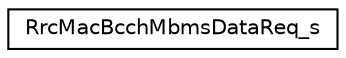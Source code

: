 digraph "Graphical Class Hierarchy"
{
 // LATEX_PDF_SIZE
  edge [fontname="Helvetica",fontsize="10",labelfontname="Helvetica",labelfontsize="10"];
  node [fontname="Helvetica",fontsize="10",shape=record];
  rankdir="LR";
  Node0 [label="RrcMacBcchMbmsDataReq_s",height=0.2,width=0.4,color="black", fillcolor="white", style="filled",URL="$structRrcMacBcchMbmsDataReq__s.html",tooltip=" "];
}
